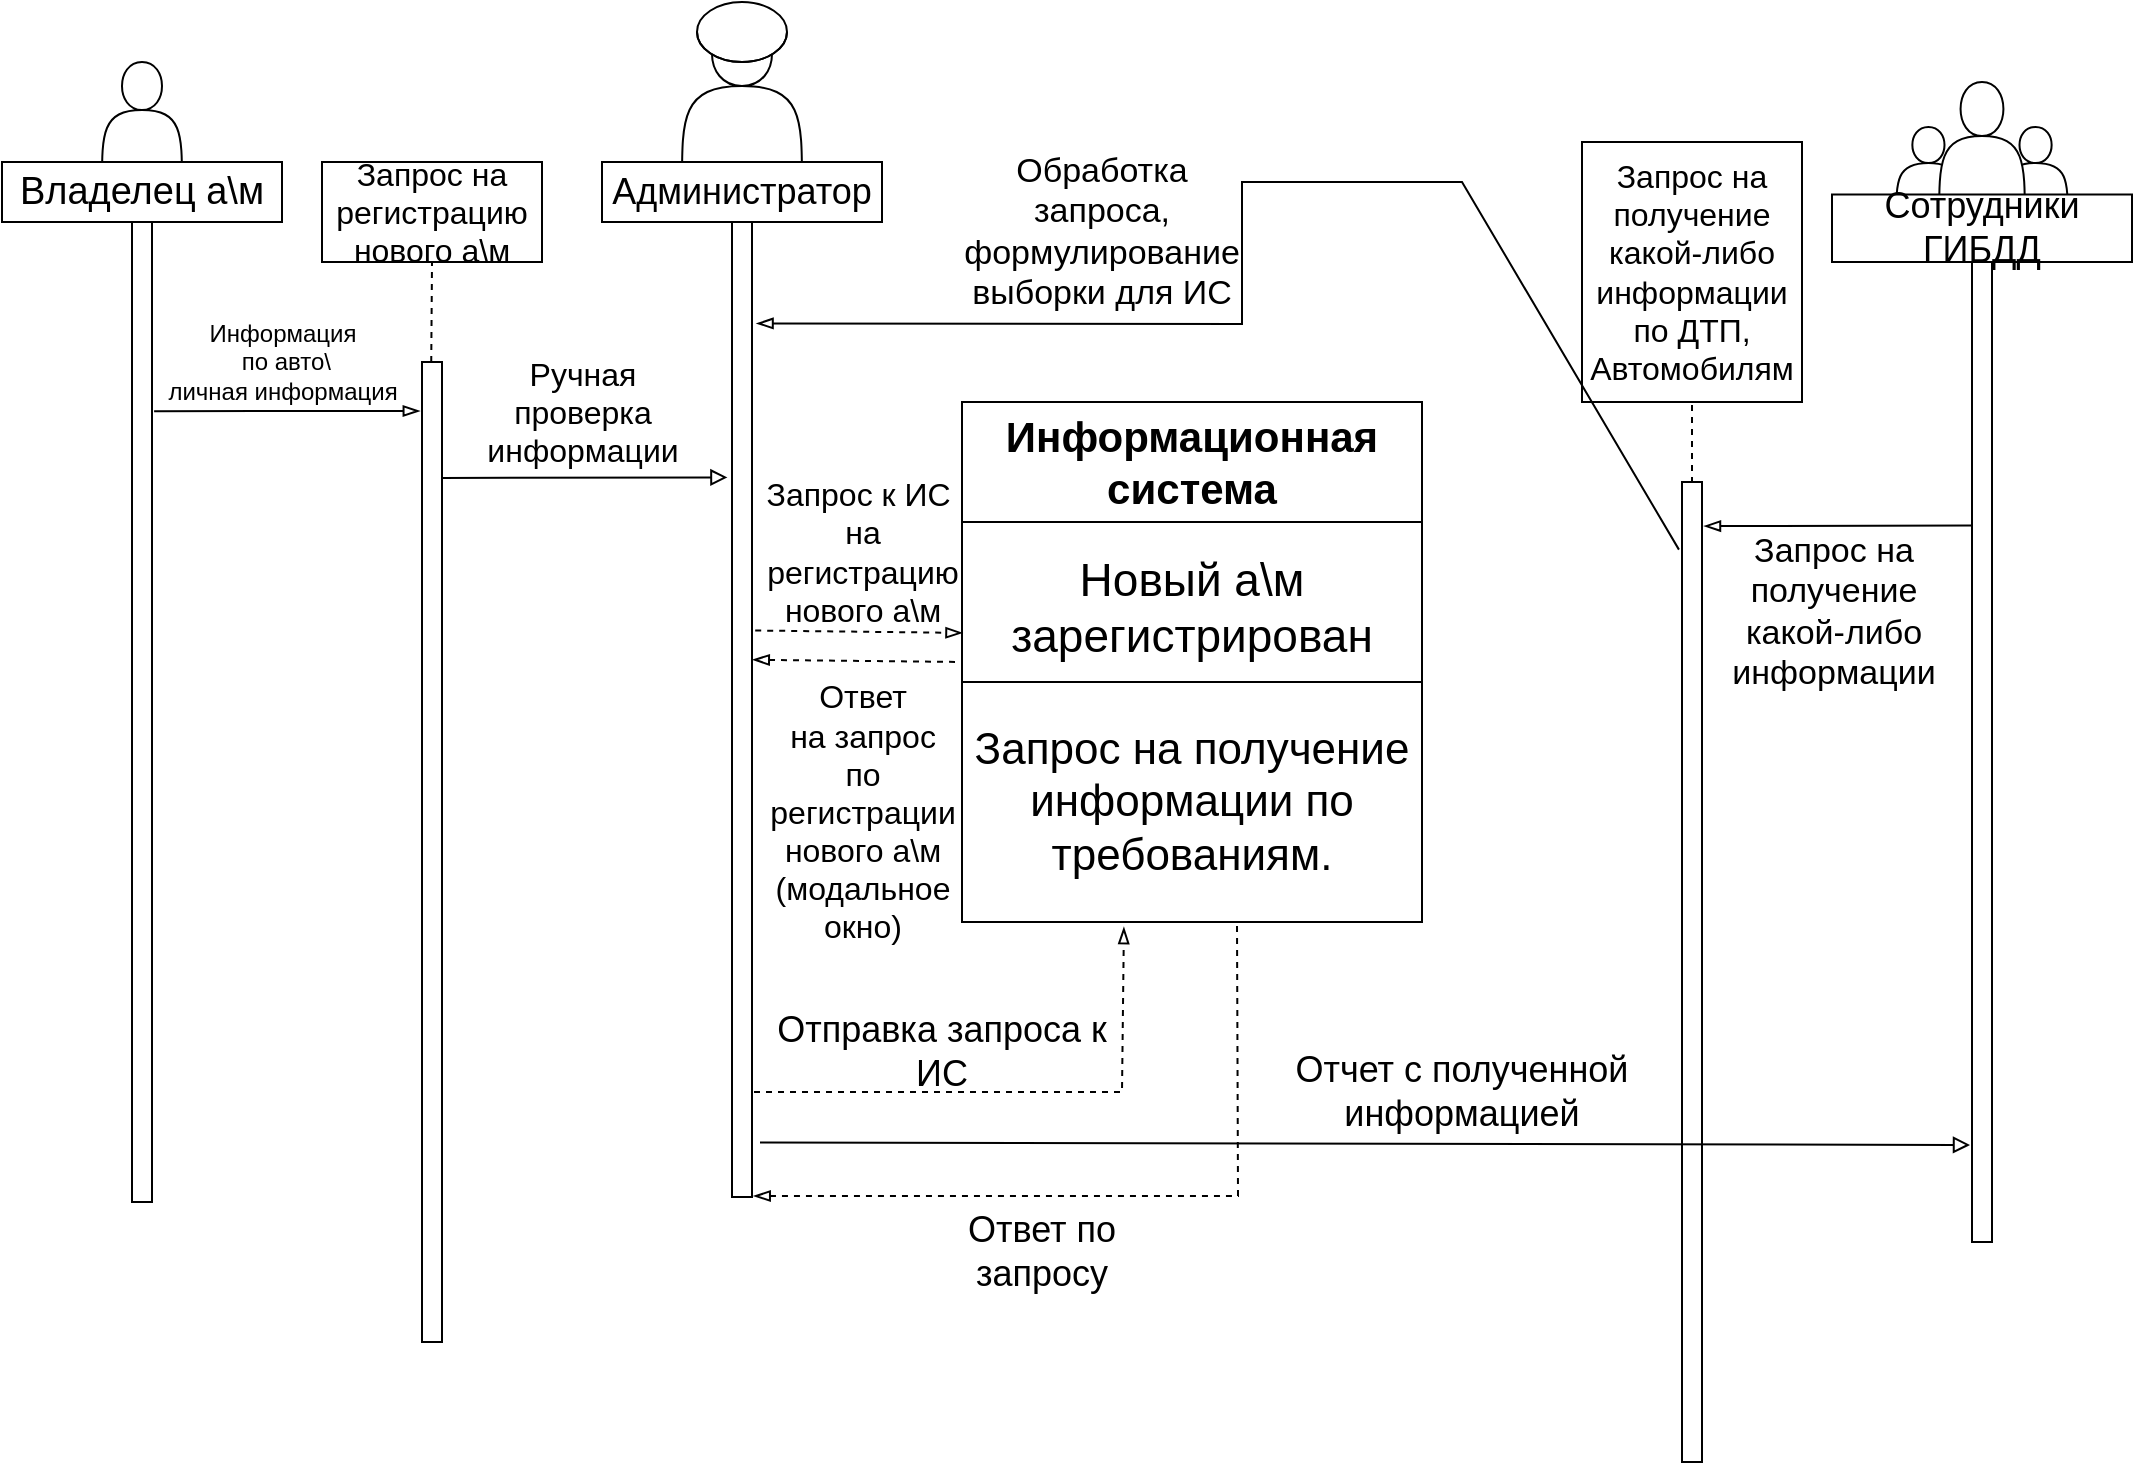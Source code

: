 <mxfile version="26.0.4">
  <diagram name="Страница — 1" id="_BwLrGvmytg_1SqQn0P9">
    <mxGraphModel dx="2142" dy="1289" grid="1" gridSize="10" guides="1" tooltips="1" connect="1" arrows="1" fold="1" page="1" pageScale="1" pageWidth="827" pageHeight="1169" math="0" shadow="0">
      <root>
        <mxCell id="0" />
        <mxCell id="1" parent="0" />
        <mxCell id="OECR-iUbBc-cGk4BLgWq-22" value="" style="group" vertex="1" connectable="0" parent="1">
          <mxGeometry x="360" y="40" width="317.5" height="600" as="geometry" />
        </mxCell>
        <mxCell id="OECR-iUbBc-cGk4BLgWq-18" value="" style="group" vertex="1" connectable="0" parent="OECR-iUbBc-cGk4BLgWq-22">
          <mxGeometry width="140" height="110" as="geometry" />
        </mxCell>
        <mxCell id="OECR-iUbBc-cGk4BLgWq-17" value="" style="group" vertex="1" connectable="0" parent="OECR-iUbBc-cGk4BLgWq-18">
          <mxGeometry x="40" width="60" height="90" as="geometry" />
        </mxCell>
        <mxCell id="OECR-iUbBc-cGk4BLgWq-15" value="" style="shape=actor;whiteSpace=wrap;html=1;" vertex="1" parent="OECR-iUbBc-cGk4BLgWq-17">
          <mxGeometry y="10" width="60" height="80" as="geometry" />
        </mxCell>
        <mxCell id="OECR-iUbBc-cGk4BLgWq-16" value="" style="shape=cylinder3;whiteSpace=wrap;html=1;boundedLbl=1;backgroundOutline=1;size=15;" vertex="1" parent="OECR-iUbBc-cGk4BLgWq-17">
          <mxGeometry x="7.5" width="45" height="30" as="geometry" />
        </mxCell>
        <mxCell id="OECR-iUbBc-cGk4BLgWq-1" value="&lt;font style=&quot;font-size: 18px;&quot;&gt;Администратор&lt;/font&gt;" style="rounded=0;whiteSpace=wrap;html=1;container=1;" vertex="1" parent="OECR-iUbBc-cGk4BLgWq-18">
          <mxGeometry y="80" width="140" height="30" as="geometry" />
        </mxCell>
        <mxCell id="OECR-iUbBc-cGk4BLgWq-21" value="" style="verticalLabelPosition=bottom;verticalAlign=top;html=1;shape=mxgraph.basic.rect;fillColor2=none;strokeWidth=1;size=20;indent=5;rotation=90;" vertex="1" parent="OECR-iUbBc-cGk4BLgWq-22">
          <mxGeometry x="-173.75" y="348.75" width="487.5" height="10" as="geometry" />
        </mxCell>
        <mxCell id="OECR-iUbBc-cGk4BLgWq-49" value="&lt;span style=&quot;font-size: 16px;&quot;&gt;Запрос к ИС&amp;nbsp;&lt;/span&gt;&lt;div&gt;&lt;span style=&quot;font-size: 16px;&quot;&gt;на&lt;/span&gt;&lt;/div&gt;&lt;div&gt;&lt;span style=&quot;font-size: 16px;&quot;&gt;регистрацию&lt;/span&gt;&lt;/div&gt;&lt;div&gt;&lt;span style=&quot;font-size: 16px;&quot;&gt;нового а\м&lt;/span&gt;&lt;/div&gt;" style="text;html=1;align=center;verticalAlign=middle;resizable=0;points=[];autosize=1;strokeColor=none;fillColor=none;" vertex="1" parent="OECR-iUbBc-cGk4BLgWq-22">
          <mxGeometry x="70" y="230" width="120" height="90" as="geometry" />
        </mxCell>
        <mxCell id="OECR-iUbBc-cGk4BLgWq-52" value="&lt;span style=&quot;font-size: 16px;&quot;&gt;Ответ&lt;/span&gt;&lt;div&gt;&lt;span style=&quot;font-size: 16px;&quot;&gt;на запрос&lt;/span&gt;&lt;/div&gt;&lt;div&gt;&lt;span style=&quot;font-size: 16px;&quot;&gt;по&lt;/span&gt;&lt;/div&gt;&lt;div&gt;&lt;span style=&quot;font-size: 16px;&quot;&gt;регистрации&lt;/span&gt;&lt;/div&gt;&lt;div&gt;&lt;span style=&quot;font-size: 16px;&quot;&gt;нового а\м&lt;/span&gt;&lt;/div&gt;&lt;div&gt;&lt;span style=&quot;font-size: 16px;&quot;&gt;(модальное&lt;/span&gt;&lt;/div&gt;&lt;div&gt;&lt;span style=&quot;font-size: 16px;&quot;&gt;окно)&lt;/span&gt;&lt;/div&gt;" style="text;html=1;align=center;verticalAlign=middle;resizable=0;points=[];autosize=1;strokeColor=none;fillColor=none;" vertex="1" parent="OECR-iUbBc-cGk4BLgWq-22">
          <mxGeometry x="70" y="330" width="120" height="150" as="geometry" />
        </mxCell>
        <mxCell id="OECR-iUbBc-cGk4BLgWq-59" value="" style="endArrow=none;html=1;rounded=0;entryX=0.5;entryY=1;entryDx=0;entryDy=0;exitX=0.999;exitY=-0.086;exitDx=0;exitDy=0;exitPerimeter=0;endFill=0;startArrow=blockThin;startFill=0;dashed=1;" edge="1" parent="OECR-iUbBc-cGk4BLgWq-22" source="OECR-iUbBc-cGk4BLgWq-21">
          <mxGeometry width="50" height="50" relative="1" as="geometry">
            <mxPoint x="99.02" y="597.987" as="sourcePoint" />
            <mxPoint x="317.5" y="460" as="targetPoint" />
            <Array as="points">
              <mxPoint x="318" y="597" />
            </Array>
          </mxGeometry>
        </mxCell>
        <mxCell id="OECR-iUbBc-cGk4BLgWq-61" value="&lt;font style=&quot;font-size: 18px;&quot;&gt;Отправка запроса к ИС&lt;/font&gt;" style="text;html=1;align=center;verticalAlign=middle;whiteSpace=wrap;rounded=0;" vertex="1" parent="OECR-iUbBc-cGk4BLgWq-22">
          <mxGeometry x="80" y="510" width="180" height="30" as="geometry" />
        </mxCell>
        <mxCell id="OECR-iUbBc-cGk4BLgWq-23" value="" style="group" vertex="1" connectable="0" parent="1">
          <mxGeometry x="980" y="90" width="140" height="570" as="geometry" />
        </mxCell>
        <mxCell id="OECR-iUbBc-cGk4BLgWq-9" value="" style="group" vertex="1" connectable="0" parent="OECR-iUbBc-cGk4BLgWq-23">
          <mxGeometry x="-5" y="-10" width="150" height="90" as="geometry" />
        </mxCell>
        <mxCell id="OECR-iUbBc-cGk4BLgWq-10" value="" style="group" vertex="1" connectable="0" parent="OECR-iUbBc-cGk4BLgWq-9">
          <mxGeometry width="150" height="90" as="geometry" />
        </mxCell>
        <mxCell id="OECR-iUbBc-cGk4BLgWq-8" value="" style="group" vertex="1" connectable="0" parent="OECR-iUbBc-cGk4BLgWq-10">
          <mxGeometry x="32.143" width="85.714" height="67.5" as="geometry" />
        </mxCell>
        <mxCell id="OECR-iUbBc-cGk4BLgWq-7" value="" style="shape=actor;whiteSpace=wrap;html=1;" vertex="1" parent="OECR-iUbBc-cGk4BLgWq-8">
          <mxGeometry y="22.5" width="32.143" height="45" as="geometry" />
        </mxCell>
        <mxCell id="OECR-iUbBc-cGk4BLgWq-6" value="" style="shape=actor;whiteSpace=wrap;html=1;" vertex="1" parent="OECR-iUbBc-cGk4BLgWq-8">
          <mxGeometry x="53.571" y="22.5" width="32.143" height="45" as="geometry" />
        </mxCell>
        <mxCell id="OECR-iUbBc-cGk4BLgWq-5" value="" style="shape=actor;whiteSpace=wrap;html=1;" vertex="1" parent="OECR-iUbBc-cGk4BLgWq-8">
          <mxGeometry x="21.429" width="42.857" height="67.5" as="geometry" />
        </mxCell>
        <mxCell id="OECR-iUbBc-cGk4BLgWq-3" value="&lt;font style=&quot;font-size: 18px;&quot;&gt;Сотрудники ГИБДД&lt;/font&gt;" style="rounded=0;whiteSpace=wrap;html=1;container=1;" vertex="1" parent="OECR-iUbBc-cGk4BLgWq-10">
          <mxGeometry y="56.25" width="150" height="33.75" as="geometry" />
        </mxCell>
        <mxCell id="OECR-iUbBc-cGk4BLgWq-20" value="" style="verticalLabelPosition=bottom;verticalAlign=top;html=1;shape=mxgraph.basic.rect;fillColor2=none;strokeWidth=1;size=20;indent=5;rotation=90;" vertex="1" parent="OECR-iUbBc-cGk4BLgWq-23">
          <mxGeometry x="-175" y="320" width="490" height="10" as="geometry" />
        </mxCell>
        <mxCell id="OECR-iUbBc-cGk4BLgWq-24" value="" style="group" vertex="1" connectable="0" parent="1">
          <mxGeometry x="60" y="70" width="140" height="570" as="geometry" />
        </mxCell>
        <mxCell id="OECR-iUbBc-cGk4BLgWq-11" value="" style="group" vertex="1" connectable="0" parent="OECR-iUbBc-cGk4BLgWq-24">
          <mxGeometry width="140" height="80" as="geometry" />
        </mxCell>
        <mxCell id="OECR-iUbBc-cGk4BLgWq-4" value="" style="shape=actor;whiteSpace=wrap;html=1;" vertex="1" parent="OECR-iUbBc-cGk4BLgWq-11">
          <mxGeometry x="50" width="40" height="60" as="geometry" />
        </mxCell>
        <mxCell id="OECR-iUbBc-cGk4BLgWq-2" value="&lt;font style=&quot;font-size: 19px;&quot;&gt;Владелец а\м&lt;/font&gt;" style="rounded=0;whiteSpace=wrap;html=1;container=1;" vertex="1" parent="OECR-iUbBc-cGk4BLgWq-11">
          <mxGeometry y="50" width="140" height="30" as="geometry" />
        </mxCell>
        <mxCell id="OECR-iUbBc-cGk4BLgWq-19" value="" style="verticalLabelPosition=bottom;verticalAlign=top;html=1;shape=mxgraph.basic.rect;fillColor2=none;strokeWidth=1;size=20;indent=5;rotation=90;" vertex="1" parent="OECR-iUbBc-cGk4BLgWq-24">
          <mxGeometry x="-175" y="320" width="490" height="10" as="geometry" />
        </mxCell>
        <mxCell id="OECR-iUbBc-cGk4BLgWq-27" value="&lt;font style=&quot;font-size: 16px;&quot;&gt;Запрос на регистрацию нового а\м&lt;/font&gt;" style="rounded=0;whiteSpace=wrap;html=1;" vertex="1" parent="1">
          <mxGeometry x="220" y="120" width="110" height="50" as="geometry" />
        </mxCell>
        <mxCell id="OECR-iUbBc-cGk4BLgWq-29" value="" style="verticalLabelPosition=bottom;verticalAlign=top;html=1;shape=mxgraph.basic.rect;fillColor2=none;strokeWidth=1;size=20;indent=5;rotation=90;" vertex="1" parent="1">
          <mxGeometry x="30" y="460" width="490" height="10" as="geometry" />
        </mxCell>
        <mxCell id="OECR-iUbBc-cGk4BLgWq-30" value="" style="endArrow=none;html=1;rounded=0;entryX=0.5;entryY=1;entryDx=0;entryDy=0;exitX=0;exitY=0.538;exitDx=0;exitDy=0;exitPerimeter=0;dashed=1;" edge="1" parent="1" source="OECR-iUbBc-cGk4BLgWq-29" target="OECR-iUbBc-cGk4BLgWq-27">
          <mxGeometry width="50" height="50" relative="1" as="geometry">
            <mxPoint x="340" y="270" as="sourcePoint" />
            <mxPoint x="390" y="220" as="targetPoint" />
          </mxGeometry>
        </mxCell>
        <mxCell id="OECR-iUbBc-cGk4BLgWq-33" value="" style="endArrow=none;html=1;rounded=0;entryX=0.193;entryY=-0.105;entryDx=0;entryDy=0;entryPerimeter=0;exitX=0.05;exitY=1.11;exitDx=0;exitDy=0;exitPerimeter=0;endFill=0;startArrow=blockThin;startFill=0;" edge="1" parent="1" source="OECR-iUbBc-cGk4BLgWq-29" target="OECR-iUbBc-cGk4BLgWq-19">
          <mxGeometry width="50" height="50" relative="1" as="geometry">
            <mxPoint x="200" y="280" as="sourcePoint" />
            <mxPoint x="250" y="230" as="targetPoint" />
          </mxGeometry>
        </mxCell>
        <mxCell id="OECR-iUbBc-cGk4BLgWq-34" value="Информация&lt;div&gt;&amp;nbsp;по авто\&lt;/div&gt;&lt;div&gt;личная информация&lt;/div&gt;" style="text;html=1;align=center;verticalAlign=middle;resizable=0;points=[];autosize=1;strokeColor=none;fillColor=none;" vertex="1" parent="1">
          <mxGeometry x="130" y="190" width="140" height="60" as="geometry" />
        </mxCell>
        <mxCell id="OECR-iUbBc-cGk4BLgWq-35" value="" style="endArrow=block;html=1;rounded=0;entryX=0.262;entryY=1.229;entryDx=0;entryDy=0;entryPerimeter=0;endFill=0;" edge="1" parent="1" target="OECR-iUbBc-cGk4BLgWq-21">
          <mxGeometry width="50" height="50" relative="1" as="geometry">
            <mxPoint x="280" y="278" as="sourcePoint" />
            <mxPoint x="370" y="250" as="targetPoint" />
          </mxGeometry>
        </mxCell>
        <mxCell id="OECR-iUbBc-cGk4BLgWq-36" value="" style="swimlane;startSize=0;" vertex="1" parent="1">
          <mxGeometry x="540" y="240" width="230" height="260" as="geometry" />
        </mxCell>
        <mxCell id="OECR-iUbBc-cGk4BLgWq-38" value="&lt;font style=&quot;font-size: 21px;&quot;&gt;&lt;b style=&quot;&quot;&gt;Информационная система&lt;/b&gt;&lt;/font&gt;" style="whiteSpace=wrap;html=1;" vertex="1" parent="OECR-iUbBc-cGk4BLgWq-36">
          <mxGeometry width="230" height="60" as="geometry" />
        </mxCell>
        <mxCell id="OECR-iUbBc-cGk4BLgWq-50" value="&lt;font style=&quot;font-size: 23px;&quot;&gt;Новый а\м зарегистрирован&lt;/font&gt;" style="rounded=0;whiteSpace=wrap;html=1;" vertex="1" parent="OECR-iUbBc-cGk4BLgWq-36">
          <mxGeometry y="60" width="230" height="85" as="geometry" />
        </mxCell>
        <mxCell id="OECR-iUbBc-cGk4BLgWq-58" value="&lt;font style=&quot;font-size: 22px;&quot;&gt;Запрос на получение информации по требованиям.&lt;/font&gt;" style="rounded=0;whiteSpace=wrap;html=1;" vertex="1" parent="OECR-iUbBc-cGk4BLgWq-36">
          <mxGeometry y="140" width="230" height="120" as="geometry" />
        </mxCell>
        <mxCell id="OECR-iUbBc-cGk4BLgWq-37" value="" style="group" vertex="1" connectable="0" parent="1">
          <mxGeometry x="850" y="110" width="110" height="660" as="geometry" />
        </mxCell>
        <mxCell id="OECR-iUbBc-cGk4BLgWq-28" value="&lt;font style=&quot;font-size: 16px;&quot;&gt;Запрос на получение какой-либо информации по ДТП,&lt;/font&gt;&lt;div&gt;&lt;font style=&quot;font-size: 16px;&quot;&gt;Автомобилям&lt;/font&gt;&lt;/div&gt;" style="rounded=0;whiteSpace=wrap;html=1;" vertex="1" parent="OECR-iUbBc-cGk4BLgWq-37">
          <mxGeometry width="110" height="130" as="geometry" />
        </mxCell>
        <mxCell id="OECR-iUbBc-cGk4BLgWq-31" value="" style="verticalLabelPosition=bottom;verticalAlign=top;html=1;shape=mxgraph.basic.rect;fillColor2=none;strokeWidth=1;size=20;indent=5;rotation=90;" vertex="1" parent="OECR-iUbBc-cGk4BLgWq-37">
          <mxGeometry x="-190" y="410" width="490" height="10" as="geometry" />
        </mxCell>
        <mxCell id="OECR-iUbBc-cGk4BLgWq-32" value="" style="endArrow=none;html=1;rounded=0;entryX=0.5;entryY=1;entryDx=0;entryDy=0;exitX=0.001;exitY=0.5;exitDx=0;exitDy=0;exitPerimeter=0;dashed=1;" edge="1" parent="OECR-iUbBc-cGk4BLgWq-37" source="OECR-iUbBc-cGk4BLgWq-31" target="OECR-iUbBc-cGk4BLgWq-28">
          <mxGeometry width="50" height="50" relative="1" as="geometry">
            <mxPoint x="-425" y="110" as="sourcePoint" />
            <mxPoint x="-425" y="60" as="targetPoint" />
          </mxGeometry>
        </mxCell>
        <mxCell id="OECR-iUbBc-cGk4BLgWq-40" value="" style="endArrow=blockThin;html=1;rounded=0;exitX=0.419;exitY=-0.16;exitDx=0;exitDy=0;exitPerimeter=0;entryX=0.001;entryY=0.444;entryDx=0;entryDy=0;entryPerimeter=0;endFill=0;dashed=1;" edge="1" parent="1" source="OECR-iUbBc-cGk4BLgWq-21" target="OECR-iUbBc-cGk4BLgWq-36">
          <mxGeometry width="50" height="50" relative="1" as="geometry">
            <mxPoint x="530" y="230" as="sourcePoint" />
            <mxPoint x="580" y="180" as="targetPoint" />
          </mxGeometry>
        </mxCell>
        <mxCell id="OECR-iUbBc-cGk4BLgWq-39" value="&lt;font style=&quot;font-size: 16px;&quot;&gt;Ручная&lt;/font&gt;&lt;div&gt;&lt;font style=&quot;font-size: 16px;&quot;&gt;проверка&lt;/font&gt;&lt;/div&gt;&lt;div&gt;&lt;font style=&quot;font-size: 16px;&quot;&gt;информации&lt;/font&gt;&lt;/div&gt;" style="text;html=1;align=center;verticalAlign=middle;resizable=0;points=[];autosize=1;strokeColor=none;fillColor=none;" vertex="1" parent="1">
          <mxGeometry x="290" y="210" width="120" height="70" as="geometry" />
        </mxCell>
        <mxCell id="OECR-iUbBc-cGk4BLgWq-51" value="" style="endArrow=none;html=1;rounded=0;entryX=0;entryY=0.5;entryDx=0;entryDy=0;exitX=0.449;exitY=-0.04;exitDx=0;exitDy=0;exitPerimeter=0;endFill=0;startArrow=blockThin;startFill=0;dashed=1;" edge="1" parent="1" source="OECR-iUbBc-cGk4BLgWq-21" target="OECR-iUbBc-cGk4BLgWq-36">
          <mxGeometry width="50" height="50" relative="1" as="geometry">
            <mxPoint x="438" y="370" as="sourcePoint" />
            <mxPoint x="660" y="590" as="targetPoint" />
          </mxGeometry>
        </mxCell>
        <mxCell id="OECR-iUbBc-cGk4BLgWq-53" value="" style="endArrow=none;html=1;rounded=0;entryX=0.269;entryY=1;entryDx=0;entryDy=0;entryPerimeter=0;exitX=0.045;exitY=-0.1;exitDx=0;exitDy=0;exitPerimeter=0;startArrow=blockThin;startFill=0;" edge="1" parent="1" source="OECR-iUbBc-cGk4BLgWq-31" target="OECR-iUbBc-cGk4BLgWq-20">
          <mxGeometry width="50" height="50" relative="1" as="geometry">
            <mxPoint x="1280" y="380" as="sourcePoint" />
            <mxPoint x="1330" y="330" as="targetPoint" />
          </mxGeometry>
        </mxCell>
        <mxCell id="OECR-iUbBc-cGk4BLgWq-54" value="&lt;font style=&quot;font-size: 17px;&quot;&gt;Запрос на получение какой-либо информации&lt;/font&gt;" style="text;html=1;align=center;verticalAlign=middle;whiteSpace=wrap;rounded=0;" vertex="1" parent="1">
          <mxGeometry x="946" y="330" width="60" height="30" as="geometry" />
        </mxCell>
        <mxCell id="OECR-iUbBc-cGk4BLgWq-55" value="" style="endArrow=none;html=1;rounded=0;entryX=0.069;entryY=1.153;entryDx=0;entryDy=0;entryPerimeter=0;exitX=0.104;exitY=-0.229;exitDx=0;exitDy=0;exitPerimeter=0;startArrow=blockThin;startFill=0;" edge="1" parent="1" source="OECR-iUbBc-cGk4BLgWq-21" target="OECR-iUbBc-cGk4BLgWq-31">
          <mxGeometry width="50" height="50" relative="1" as="geometry">
            <mxPoint x="600" y="140" as="sourcePoint" />
            <mxPoint x="790" y="560" as="targetPoint" />
            <Array as="points">
              <mxPoint x="680" y="201" />
              <mxPoint x="680" y="160" />
              <mxPoint x="680" y="130" />
              <mxPoint x="790" y="130" />
            </Array>
          </mxGeometry>
        </mxCell>
        <mxCell id="OECR-iUbBc-cGk4BLgWq-56" value="" style="endArrow=blockThin;html=1;rounded=0;entryX=0.352;entryY=1.01;entryDx=0;entryDy=0;entryPerimeter=0;startArrow=none;startFill=0;endFill=0;dashed=1;" edge="1" parent="1" target="OECR-iUbBc-cGk4BLgWq-36">
          <mxGeometry width="50" height="50" relative="1" as="geometry">
            <mxPoint x="436" y="585" as="sourcePoint" />
            <mxPoint x="680" y="590" as="targetPoint" />
            <Array as="points">
              <mxPoint x="620" y="585" />
            </Array>
          </mxGeometry>
        </mxCell>
        <mxCell id="OECR-iUbBc-cGk4BLgWq-57" value="&lt;font style=&quot;font-size: 17px;&quot;&gt;Обработка запроса, формулирование выборки для ИС&lt;/font&gt;" style="text;html=1;align=center;verticalAlign=middle;whiteSpace=wrap;rounded=0;" vertex="1" parent="1">
          <mxGeometry x="580" y="140" width="60" height="30" as="geometry" />
        </mxCell>
        <mxCell id="OECR-iUbBc-cGk4BLgWq-62" value="&lt;font style=&quot;font-size: 18px;&quot;&gt;Ответ по запросу&lt;/font&gt;" style="text;html=1;align=center;verticalAlign=middle;whiteSpace=wrap;rounded=0;" vertex="1" parent="1">
          <mxGeometry x="510" y="650" width="140" height="30" as="geometry" />
        </mxCell>
        <mxCell id="OECR-iUbBc-cGk4BLgWq-63" value="" style="endArrow=block;html=1;rounded=0;exitX=0.944;exitY=-0.4;exitDx=0;exitDy=0;exitPerimeter=0;entryX=0.901;entryY=1.1;entryDx=0;entryDy=0;entryPerimeter=0;endFill=0;" edge="1" parent="1" source="OECR-iUbBc-cGk4BLgWq-21" target="OECR-iUbBc-cGk4BLgWq-20">
          <mxGeometry width="50" height="50" relative="1" as="geometry">
            <mxPoint x="620" y="790" as="sourcePoint" />
            <mxPoint x="1040" y="609" as="targetPoint" />
          </mxGeometry>
        </mxCell>
        <mxCell id="OECR-iUbBc-cGk4BLgWq-64" value="&lt;font style=&quot;font-size: 18px;&quot;&gt;Отчет с полученной информацией&lt;/font&gt;" style="text;html=1;align=center;verticalAlign=middle;whiteSpace=wrap;rounded=0;" vertex="1" parent="1">
          <mxGeometry x="700" y="570" width="180" height="30" as="geometry" />
        </mxCell>
      </root>
    </mxGraphModel>
  </diagram>
</mxfile>
